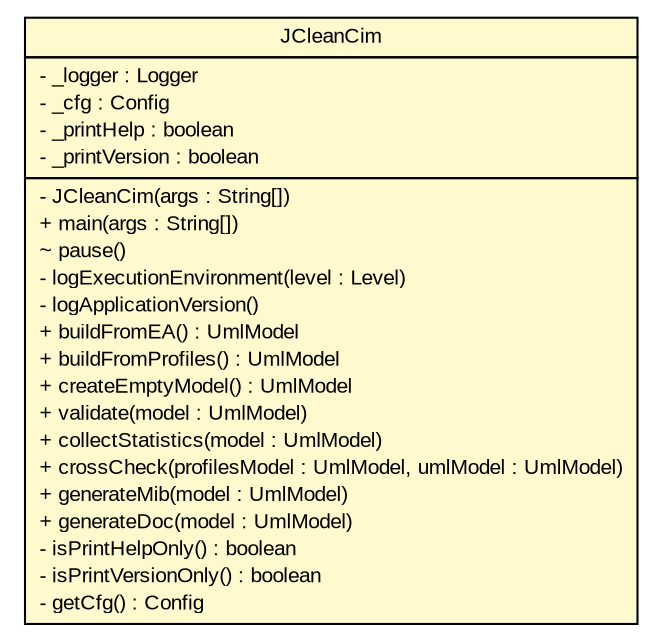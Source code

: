 #!/usr/local/bin/dot
#
# Class diagram 
# Generated by UMLGraph version R5_6_6-6-g3bdff0 (http://www.umlgraph.org/)
#

digraph G {
	edge [fontname="arial",fontsize=10,labelfontname="arial",labelfontsize=10];
	node [fontname="arial",fontsize=10,shape=plaintext];
	nodesep=0.25;
	ranksep=0.5;
	// org.tanjakostic.jcleancim.JCleanCim
	c123145 [label=<<table title="org.tanjakostic.jcleancim.JCleanCim" border="0" cellborder="1" cellspacing="0" cellpadding="2" port="p" bgcolor="lemonChiffon" href="./JCleanCim.html">
		<tr><td><table border="0" cellspacing="0" cellpadding="1">
<tr><td align="center" balign="center"> JCleanCim </td></tr>
		</table></td></tr>
		<tr><td><table border="0" cellspacing="0" cellpadding="1">
<tr><td align="left" balign="left"> - _logger : Logger </td></tr>
<tr><td align="left" balign="left"> - _cfg : Config </td></tr>
<tr><td align="left" balign="left"> - _printHelp : boolean </td></tr>
<tr><td align="left" balign="left"> - _printVersion : boolean </td></tr>
		</table></td></tr>
		<tr><td><table border="0" cellspacing="0" cellpadding="1">
<tr><td align="left" balign="left"> - JCleanCim(args : String[]) </td></tr>
<tr><td align="left" balign="left"> + main(args : String[]) </td></tr>
<tr><td align="left" balign="left"> ~ pause() </td></tr>
<tr><td align="left" balign="left"> - logExecutionEnvironment(level : Level) </td></tr>
<tr><td align="left" balign="left"> - logApplicationVersion() </td></tr>
<tr><td align="left" balign="left"> + buildFromEA() : UmlModel </td></tr>
<tr><td align="left" balign="left"> + buildFromProfiles() : UmlModel </td></tr>
<tr><td align="left" balign="left"> + createEmptyModel() : UmlModel </td></tr>
<tr><td align="left" balign="left"> + validate(model : UmlModel) </td></tr>
<tr><td align="left" balign="left"> + collectStatistics(model : UmlModel) </td></tr>
<tr><td align="left" balign="left"> + crossCheck(profilesModel : UmlModel, umlModel : UmlModel) </td></tr>
<tr><td align="left" balign="left"> + generateMib(model : UmlModel) </td></tr>
<tr><td align="left" balign="left"> + generateDoc(model : UmlModel) </td></tr>
<tr><td align="left" balign="left"> - isPrintHelpOnly() : boolean </td></tr>
<tr><td align="left" balign="left"> - isPrintVersionOnly() : boolean </td></tr>
<tr><td align="left" balign="left"> - getCfg() : Config </td></tr>
		</table></td></tr>
		</table>>, URL="./JCleanCim.html", fontname="arial", fontcolor="black", fontsize=10.0];
}

